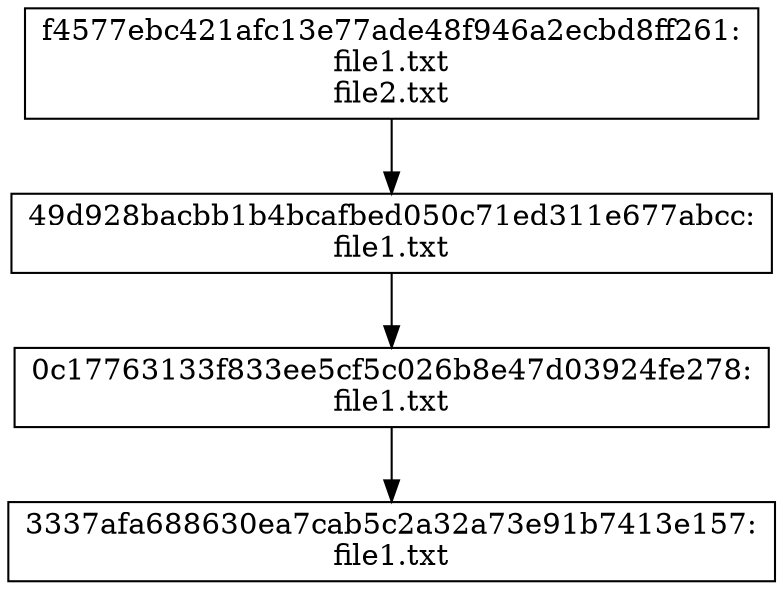 digraph dependencies {
    node [shape=box];
    "f4577ebc421afc13e77ade48f946a2ecbd8ff261" [label="f4577ebc421afc13e77ade48f946a2ecbd8ff261:
file1.txt
file2.txt"];
    "49d928bacbb1b4bcafbed050c71ed311e677abcc" [label="49d928bacbb1b4bcafbed050c71ed311e677abcc:
file1.txt"];
    "f4577ebc421afc13e77ade48f946a2ecbd8ff261" -> "49d928bacbb1b4bcafbed050c71ed311e677abcc";
    "0c17763133f833ee5cf5c026b8e47d03924fe278" [label="0c17763133f833ee5cf5c026b8e47d03924fe278:
file1.txt"];
    "49d928bacbb1b4bcafbed050c71ed311e677abcc" -> "0c17763133f833ee5cf5c026b8e47d03924fe278";
    "3337afa688630ea7cab5c2a32a73e91b7413e157" [label="3337afa688630ea7cab5c2a32a73e91b7413e157:
file1.txt"];
    "0c17763133f833ee5cf5c026b8e47d03924fe278" -> "3337afa688630ea7cab5c2a32a73e91b7413e157";
}
